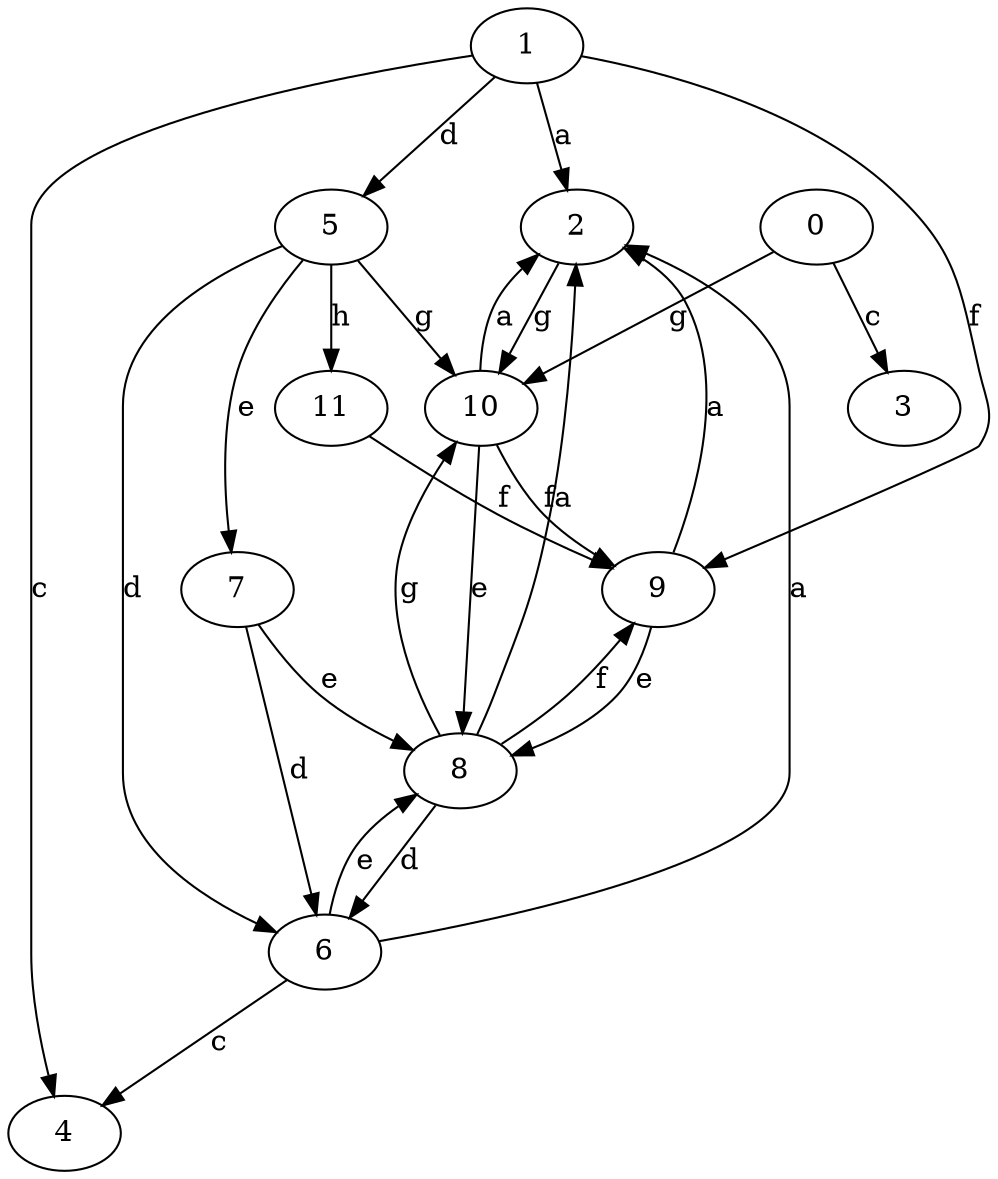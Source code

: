 strict digraph  {
1;
2;
3;
4;
5;
6;
7;
8;
9;
10;
0;
11;
1 -> 2  [label=a];
1 -> 4  [label=c];
1 -> 5  [label=d];
1 -> 9  [label=f];
2 -> 10  [label=g];
5 -> 6  [label=d];
5 -> 7  [label=e];
5 -> 10  [label=g];
5 -> 11  [label=h];
6 -> 2  [label=a];
6 -> 4  [label=c];
6 -> 8  [label=e];
7 -> 6  [label=d];
7 -> 8  [label=e];
8 -> 2  [label=a];
8 -> 6  [label=d];
8 -> 9  [label=f];
8 -> 10  [label=g];
9 -> 2  [label=a];
9 -> 8  [label=e];
10 -> 2  [label=a];
10 -> 8  [label=e];
10 -> 9  [label=f];
0 -> 3  [label=c];
0 -> 10  [label=g];
11 -> 9  [label=f];
}
